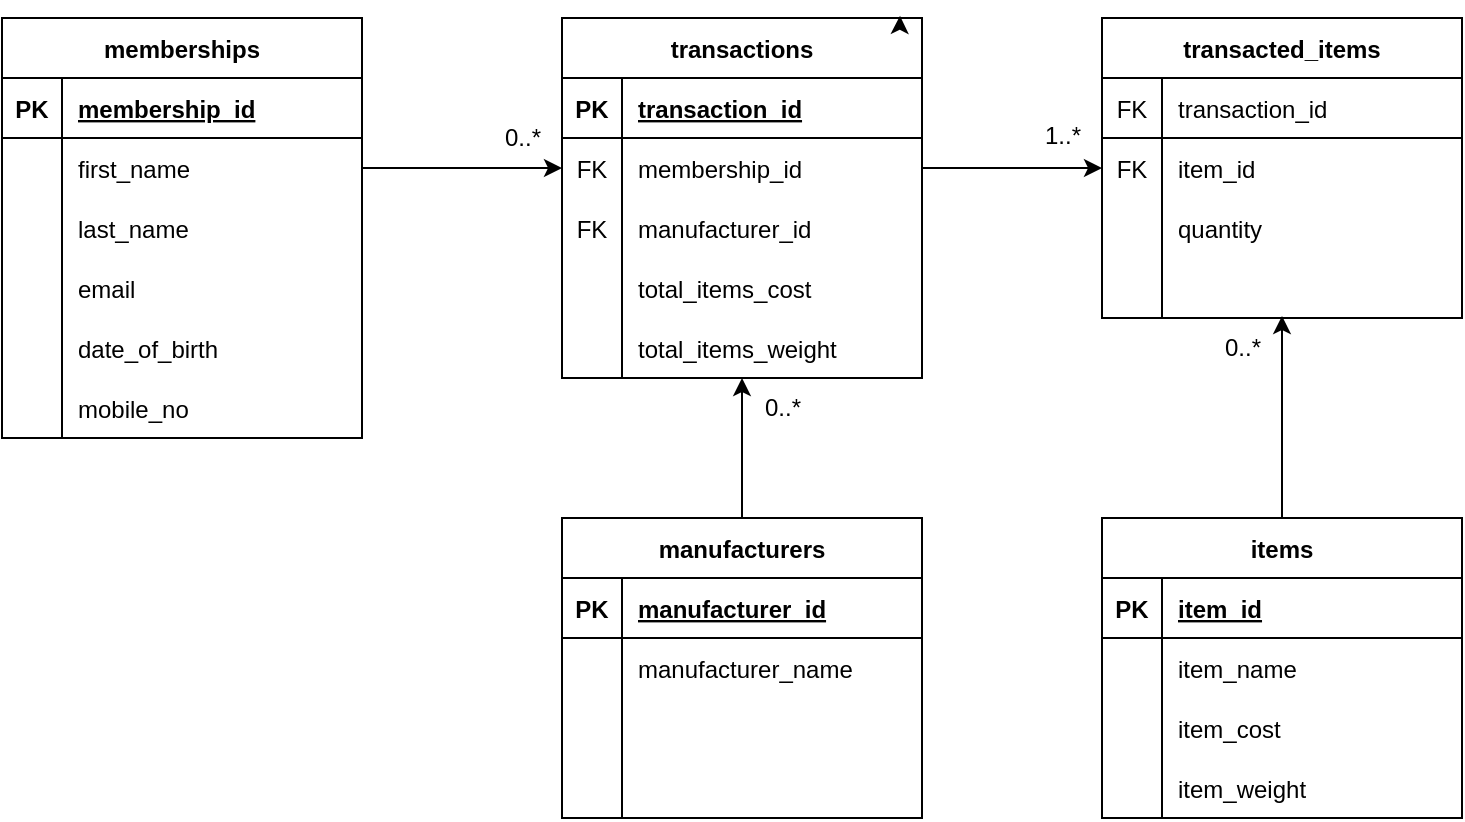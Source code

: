 <mxfile version="20.2.8" type="device"><diagram id="mwbF72R1rSEoIzwxId-m" name="Page-1"><mxGraphModel dx="946" dy="543" grid="1" gridSize="10" guides="1" tooltips="1" connect="1" arrows="1" fold="1" page="1" pageScale="1" pageWidth="827" pageHeight="1169" math="0" shadow="0"><root><mxCell id="0"/><mxCell id="1" parent="0"/><mxCell id="wWjNJEjnJiGAgFzoJUjN-5" value="memberships" style="shape=table;startSize=30;container=1;collapsible=1;childLayout=tableLayout;fixedRows=1;rowLines=0;fontStyle=1;align=center;resizeLast=1;" vertex="1" parent="1"><mxGeometry x="70" y="80" width="180" height="210" as="geometry"/></mxCell><mxCell id="wWjNJEjnJiGAgFzoJUjN-6" value="" style="shape=tableRow;horizontal=0;startSize=0;swimlaneHead=0;swimlaneBody=0;fillColor=none;collapsible=0;dropTarget=0;points=[[0,0.5],[1,0.5]];portConstraint=eastwest;top=0;left=0;right=0;bottom=1;" vertex="1" parent="wWjNJEjnJiGAgFzoJUjN-5"><mxGeometry y="30" width="180" height="30" as="geometry"/></mxCell><mxCell id="wWjNJEjnJiGAgFzoJUjN-7" value="PK" style="shape=partialRectangle;connectable=0;fillColor=none;top=0;left=0;bottom=0;right=0;fontStyle=1;overflow=hidden;" vertex="1" parent="wWjNJEjnJiGAgFzoJUjN-6"><mxGeometry width="30" height="30" as="geometry"><mxRectangle width="30" height="30" as="alternateBounds"/></mxGeometry></mxCell><mxCell id="wWjNJEjnJiGAgFzoJUjN-8" value="membership_id" style="shape=partialRectangle;connectable=0;fillColor=none;top=0;left=0;bottom=0;right=0;align=left;spacingLeft=6;fontStyle=5;overflow=hidden;" vertex="1" parent="wWjNJEjnJiGAgFzoJUjN-6"><mxGeometry x="30" width="150" height="30" as="geometry"><mxRectangle width="150" height="30" as="alternateBounds"/></mxGeometry></mxCell><mxCell id="wWjNJEjnJiGAgFzoJUjN-9" value="" style="shape=tableRow;horizontal=0;startSize=0;swimlaneHead=0;swimlaneBody=0;fillColor=none;collapsible=0;dropTarget=0;points=[[0,0.5],[1,0.5]];portConstraint=eastwest;top=0;left=0;right=0;bottom=0;" vertex="1" parent="wWjNJEjnJiGAgFzoJUjN-5"><mxGeometry y="60" width="180" height="30" as="geometry"/></mxCell><mxCell id="wWjNJEjnJiGAgFzoJUjN-10" value="" style="shape=partialRectangle;connectable=0;fillColor=none;top=0;left=0;bottom=0;right=0;editable=1;overflow=hidden;" vertex="1" parent="wWjNJEjnJiGAgFzoJUjN-9"><mxGeometry width="30" height="30" as="geometry"><mxRectangle width="30" height="30" as="alternateBounds"/></mxGeometry></mxCell><mxCell id="wWjNJEjnJiGAgFzoJUjN-11" value="first_name" style="shape=partialRectangle;connectable=0;fillColor=none;top=0;left=0;bottom=0;right=0;align=left;spacingLeft=6;overflow=hidden;" vertex="1" parent="wWjNJEjnJiGAgFzoJUjN-9"><mxGeometry x="30" width="150" height="30" as="geometry"><mxRectangle width="150" height="30" as="alternateBounds"/></mxGeometry></mxCell><mxCell id="wWjNJEjnJiGAgFzoJUjN-12" value="" style="shape=tableRow;horizontal=0;startSize=0;swimlaneHead=0;swimlaneBody=0;fillColor=none;collapsible=0;dropTarget=0;points=[[0,0.5],[1,0.5]];portConstraint=eastwest;top=0;left=0;right=0;bottom=0;" vertex="1" parent="wWjNJEjnJiGAgFzoJUjN-5"><mxGeometry y="90" width="180" height="30" as="geometry"/></mxCell><mxCell id="wWjNJEjnJiGAgFzoJUjN-13" value="" style="shape=partialRectangle;connectable=0;fillColor=none;top=0;left=0;bottom=0;right=0;editable=1;overflow=hidden;" vertex="1" parent="wWjNJEjnJiGAgFzoJUjN-12"><mxGeometry width="30" height="30" as="geometry"><mxRectangle width="30" height="30" as="alternateBounds"/></mxGeometry></mxCell><mxCell id="wWjNJEjnJiGAgFzoJUjN-14" value="last_name" style="shape=partialRectangle;connectable=0;fillColor=none;top=0;left=0;bottom=0;right=0;align=left;spacingLeft=6;overflow=hidden;" vertex="1" parent="wWjNJEjnJiGAgFzoJUjN-12"><mxGeometry x="30" width="150" height="30" as="geometry"><mxRectangle width="150" height="30" as="alternateBounds"/></mxGeometry></mxCell><mxCell id="wWjNJEjnJiGAgFzoJUjN-15" value="" style="shape=tableRow;horizontal=0;startSize=0;swimlaneHead=0;swimlaneBody=0;fillColor=none;collapsible=0;dropTarget=0;points=[[0,0.5],[1,0.5]];portConstraint=eastwest;top=0;left=0;right=0;bottom=0;" vertex="1" parent="wWjNJEjnJiGAgFzoJUjN-5"><mxGeometry y="120" width="180" height="30" as="geometry"/></mxCell><mxCell id="wWjNJEjnJiGAgFzoJUjN-16" value="" style="shape=partialRectangle;connectable=0;fillColor=none;top=0;left=0;bottom=0;right=0;editable=1;overflow=hidden;" vertex="1" parent="wWjNJEjnJiGAgFzoJUjN-15"><mxGeometry width="30" height="30" as="geometry"><mxRectangle width="30" height="30" as="alternateBounds"/></mxGeometry></mxCell><mxCell id="wWjNJEjnJiGAgFzoJUjN-17" value="email" style="shape=partialRectangle;connectable=0;fillColor=none;top=0;left=0;bottom=0;right=0;align=left;spacingLeft=6;overflow=hidden;" vertex="1" parent="wWjNJEjnJiGAgFzoJUjN-15"><mxGeometry x="30" width="150" height="30" as="geometry"><mxRectangle width="150" height="30" as="alternateBounds"/></mxGeometry></mxCell><mxCell id="wWjNJEjnJiGAgFzoJUjN-30" value="" style="shape=tableRow;horizontal=0;startSize=0;swimlaneHead=0;swimlaneBody=0;fillColor=none;collapsible=0;dropTarget=0;points=[[0,0.5],[1,0.5]];portConstraint=eastwest;top=0;left=0;right=0;bottom=0;" vertex="1" parent="wWjNJEjnJiGAgFzoJUjN-5"><mxGeometry y="150" width="180" height="30" as="geometry"/></mxCell><mxCell id="wWjNJEjnJiGAgFzoJUjN-31" value="" style="shape=partialRectangle;connectable=0;fillColor=none;top=0;left=0;bottom=0;right=0;editable=1;overflow=hidden;" vertex="1" parent="wWjNJEjnJiGAgFzoJUjN-30"><mxGeometry width="30" height="30" as="geometry"><mxRectangle width="30" height="30" as="alternateBounds"/></mxGeometry></mxCell><mxCell id="wWjNJEjnJiGAgFzoJUjN-32" value="date_of_birth" style="shape=partialRectangle;connectable=0;fillColor=none;top=0;left=0;bottom=0;right=0;align=left;spacingLeft=6;overflow=hidden;" vertex="1" parent="wWjNJEjnJiGAgFzoJUjN-30"><mxGeometry x="30" width="150" height="30" as="geometry"><mxRectangle width="150" height="30" as="alternateBounds"/></mxGeometry></mxCell><mxCell id="wWjNJEjnJiGAgFzoJUjN-33" value="" style="shape=tableRow;horizontal=0;startSize=0;swimlaneHead=0;swimlaneBody=0;fillColor=none;collapsible=0;dropTarget=0;points=[[0,0.5],[1,0.5]];portConstraint=eastwest;top=0;left=0;right=0;bottom=0;" vertex="1" parent="wWjNJEjnJiGAgFzoJUjN-5"><mxGeometry y="180" width="180" height="30" as="geometry"/></mxCell><mxCell id="wWjNJEjnJiGAgFzoJUjN-34" value="" style="shape=partialRectangle;connectable=0;fillColor=none;top=0;left=0;bottom=0;right=0;editable=1;overflow=hidden;" vertex="1" parent="wWjNJEjnJiGAgFzoJUjN-33"><mxGeometry width="30" height="30" as="geometry"><mxRectangle width="30" height="30" as="alternateBounds"/></mxGeometry></mxCell><mxCell id="wWjNJEjnJiGAgFzoJUjN-35" value="mobile_no" style="shape=partialRectangle;connectable=0;fillColor=none;top=0;left=0;bottom=0;right=0;align=left;spacingLeft=6;overflow=hidden;" vertex="1" parent="wWjNJEjnJiGAgFzoJUjN-33"><mxGeometry x="30" width="150" height="30" as="geometry"><mxRectangle width="150" height="30" as="alternateBounds"/></mxGeometry></mxCell><mxCell id="wWjNJEjnJiGAgFzoJUjN-121" style="edgeStyle=orthogonalEdgeStyle;rounded=0;orthogonalLoop=1;jettySize=auto;html=1;entryX=0.5;entryY=1;entryDx=0;entryDy=0;entryPerimeter=0;" edge="1" parent="1" source="wWjNJEjnJiGAgFzoJUjN-55" target="wWjNJEjnJiGAgFzoJUjN-98"><mxGeometry relative="1" as="geometry"/></mxCell><mxCell id="wWjNJEjnJiGAgFzoJUjN-55" value="manufacturers" style="shape=table;startSize=30;container=1;collapsible=1;childLayout=tableLayout;fixedRows=1;rowLines=0;fontStyle=1;align=center;resizeLast=1;" vertex="1" parent="1"><mxGeometry x="350" y="330" width="180" height="150" as="geometry"/></mxCell><mxCell id="wWjNJEjnJiGAgFzoJUjN-56" value="" style="shape=tableRow;horizontal=0;startSize=0;swimlaneHead=0;swimlaneBody=0;fillColor=none;collapsible=0;dropTarget=0;points=[[0,0.5],[1,0.5]];portConstraint=eastwest;top=0;left=0;right=0;bottom=1;" vertex="1" parent="wWjNJEjnJiGAgFzoJUjN-55"><mxGeometry y="30" width="180" height="30" as="geometry"/></mxCell><mxCell id="wWjNJEjnJiGAgFzoJUjN-57" value="PK" style="shape=partialRectangle;connectable=0;fillColor=none;top=0;left=0;bottom=0;right=0;fontStyle=1;overflow=hidden;" vertex="1" parent="wWjNJEjnJiGAgFzoJUjN-56"><mxGeometry width="30" height="30" as="geometry"><mxRectangle width="30" height="30" as="alternateBounds"/></mxGeometry></mxCell><mxCell id="wWjNJEjnJiGAgFzoJUjN-58" value="manufacturer_id" style="shape=partialRectangle;connectable=0;fillColor=none;top=0;left=0;bottom=0;right=0;align=left;spacingLeft=6;fontStyle=5;overflow=hidden;" vertex="1" parent="wWjNJEjnJiGAgFzoJUjN-56"><mxGeometry x="30" width="150" height="30" as="geometry"><mxRectangle width="150" height="30" as="alternateBounds"/></mxGeometry></mxCell><mxCell id="wWjNJEjnJiGAgFzoJUjN-59" value="" style="shape=tableRow;horizontal=0;startSize=0;swimlaneHead=0;swimlaneBody=0;fillColor=none;collapsible=0;dropTarget=0;points=[[0,0.5],[1,0.5]];portConstraint=eastwest;top=0;left=0;right=0;bottom=0;" vertex="1" parent="wWjNJEjnJiGAgFzoJUjN-55"><mxGeometry y="60" width="180" height="30" as="geometry"/></mxCell><mxCell id="wWjNJEjnJiGAgFzoJUjN-60" value="" style="shape=partialRectangle;connectable=0;fillColor=none;top=0;left=0;bottom=0;right=0;editable=1;overflow=hidden;" vertex="1" parent="wWjNJEjnJiGAgFzoJUjN-59"><mxGeometry width="30" height="30" as="geometry"><mxRectangle width="30" height="30" as="alternateBounds"/></mxGeometry></mxCell><mxCell id="wWjNJEjnJiGAgFzoJUjN-61" value="manufacturer_name" style="shape=partialRectangle;connectable=0;fillColor=none;top=0;left=0;bottom=0;right=0;align=left;spacingLeft=6;overflow=hidden;" vertex="1" parent="wWjNJEjnJiGAgFzoJUjN-59"><mxGeometry x="30" width="150" height="30" as="geometry"><mxRectangle width="150" height="30" as="alternateBounds"/></mxGeometry></mxCell><mxCell id="wWjNJEjnJiGAgFzoJUjN-62" value="" style="shape=tableRow;horizontal=0;startSize=0;swimlaneHead=0;swimlaneBody=0;fillColor=none;collapsible=0;dropTarget=0;points=[[0,0.5],[1,0.5]];portConstraint=eastwest;top=0;left=0;right=0;bottom=0;" vertex="1" parent="wWjNJEjnJiGAgFzoJUjN-55"><mxGeometry y="90" width="180" height="30" as="geometry"/></mxCell><mxCell id="wWjNJEjnJiGAgFzoJUjN-63" value="" style="shape=partialRectangle;connectable=0;fillColor=none;top=0;left=0;bottom=0;right=0;editable=1;overflow=hidden;" vertex="1" parent="wWjNJEjnJiGAgFzoJUjN-62"><mxGeometry width="30" height="30" as="geometry"><mxRectangle width="30" height="30" as="alternateBounds"/></mxGeometry></mxCell><mxCell id="wWjNJEjnJiGAgFzoJUjN-64" value="" style="shape=partialRectangle;connectable=0;fillColor=none;top=0;left=0;bottom=0;right=0;align=left;spacingLeft=6;overflow=hidden;" vertex="1" parent="wWjNJEjnJiGAgFzoJUjN-62"><mxGeometry x="30" width="150" height="30" as="geometry"><mxRectangle width="150" height="30" as="alternateBounds"/></mxGeometry></mxCell><mxCell id="wWjNJEjnJiGAgFzoJUjN-65" value="" style="shape=tableRow;horizontal=0;startSize=0;swimlaneHead=0;swimlaneBody=0;fillColor=none;collapsible=0;dropTarget=0;points=[[0,0.5],[1,0.5]];portConstraint=eastwest;top=0;left=0;right=0;bottom=0;" vertex="1" parent="wWjNJEjnJiGAgFzoJUjN-55"><mxGeometry y="120" width="180" height="30" as="geometry"/></mxCell><mxCell id="wWjNJEjnJiGAgFzoJUjN-66" value="" style="shape=partialRectangle;connectable=0;fillColor=none;top=0;left=0;bottom=0;right=0;editable=1;overflow=hidden;" vertex="1" parent="wWjNJEjnJiGAgFzoJUjN-65"><mxGeometry width="30" height="30" as="geometry"><mxRectangle width="30" height="30" as="alternateBounds"/></mxGeometry></mxCell><mxCell id="wWjNJEjnJiGAgFzoJUjN-67" value="" style="shape=partialRectangle;connectable=0;fillColor=none;top=0;left=0;bottom=0;right=0;align=left;spacingLeft=6;overflow=hidden;" vertex="1" parent="wWjNJEjnJiGAgFzoJUjN-65"><mxGeometry x="30" width="150" height="30" as="geometry"><mxRectangle width="150" height="30" as="alternateBounds"/></mxGeometry></mxCell><mxCell id="wWjNJEjnJiGAgFzoJUjN-127" style="edgeStyle=orthogonalEdgeStyle;rounded=0;orthogonalLoop=1;jettySize=auto;html=1;entryX=0.5;entryY=0.967;entryDx=0;entryDy=0;entryPerimeter=0;" edge="1" parent="1" source="wWjNJEjnJiGAgFzoJUjN-68" target="wWjNJEjnJiGAgFzoJUjN-112"><mxGeometry relative="1" as="geometry"/></mxCell><mxCell id="wWjNJEjnJiGAgFzoJUjN-68" value="items" style="shape=table;startSize=30;container=1;collapsible=1;childLayout=tableLayout;fixedRows=1;rowLines=0;fontStyle=1;align=center;resizeLast=1;" vertex="1" parent="1"><mxGeometry x="620" y="330" width="180" height="150" as="geometry"/></mxCell><mxCell id="wWjNJEjnJiGAgFzoJUjN-69" value="" style="shape=tableRow;horizontal=0;startSize=0;swimlaneHead=0;swimlaneBody=0;fillColor=none;collapsible=0;dropTarget=0;points=[[0,0.5],[1,0.5]];portConstraint=eastwest;top=0;left=0;right=0;bottom=1;" vertex="1" parent="wWjNJEjnJiGAgFzoJUjN-68"><mxGeometry y="30" width="180" height="30" as="geometry"/></mxCell><mxCell id="wWjNJEjnJiGAgFzoJUjN-70" value="PK" style="shape=partialRectangle;connectable=0;fillColor=none;top=0;left=0;bottom=0;right=0;fontStyle=1;overflow=hidden;" vertex="1" parent="wWjNJEjnJiGAgFzoJUjN-69"><mxGeometry width="30" height="30" as="geometry"><mxRectangle width="30" height="30" as="alternateBounds"/></mxGeometry></mxCell><mxCell id="wWjNJEjnJiGAgFzoJUjN-71" value="item_id" style="shape=partialRectangle;connectable=0;fillColor=none;top=0;left=0;bottom=0;right=0;align=left;spacingLeft=6;fontStyle=5;overflow=hidden;" vertex="1" parent="wWjNJEjnJiGAgFzoJUjN-69"><mxGeometry x="30" width="150" height="30" as="geometry"><mxRectangle width="150" height="30" as="alternateBounds"/></mxGeometry></mxCell><mxCell id="wWjNJEjnJiGAgFzoJUjN-72" value="" style="shape=tableRow;horizontal=0;startSize=0;swimlaneHead=0;swimlaneBody=0;fillColor=none;collapsible=0;dropTarget=0;points=[[0,0.5],[1,0.5]];portConstraint=eastwest;top=0;left=0;right=0;bottom=0;" vertex="1" parent="wWjNJEjnJiGAgFzoJUjN-68"><mxGeometry y="60" width="180" height="30" as="geometry"/></mxCell><mxCell id="wWjNJEjnJiGAgFzoJUjN-73" value="" style="shape=partialRectangle;connectable=0;fillColor=none;top=0;left=0;bottom=0;right=0;editable=1;overflow=hidden;" vertex="1" parent="wWjNJEjnJiGAgFzoJUjN-72"><mxGeometry width="30" height="30" as="geometry"><mxRectangle width="30" height="30" as="alternateBounds"/></mxGeometry></mxCell><mxCell id="wWjNJEjnJiGAgFzoJUjN-74" value="item_name" style="shape=partialRectangle;connectable=0;fillColor=none;top=0;left=0;bottom=0;right=0;align=left;spacingLeft=6;overflow=hidden;" vertex="1" parent="wWjNJEjnJiGAgFzoJUjN-72"><mxGeometry x="30" width="150" height="30" as="geometry"><mxRectangle width="150" height="30" as="alternateBounds"/></mxGeometry></mxCell><mxCell id="wWjNJEjnJiGAgFzoJUjN-75" value="" style="shape=tableRow;horizontal=0;startSize=0;swimlaneHead=0;swimlaneBody=0;fillColor=none;collapsible=0;dropTarget=0;points=[[0,0.5],[1,0.5]];portConstraint=eastwest;top=0;left=0;right=0;bottom=0;" vertex="1" parent="wWjNJEjnJiGAgFzoJUjN-68"><mxGeometry y="90" width="180" height="30" as="geometry"/></mxCell><mxCell id="wWjNJEjnJiGAgFzoJUjN-76" value="" style="shape=partialRectangle;connectable=0;fillColor=none;top=0;left=0;bottom=0;right=0;editable=1;overflow=hidden;" vertex="1" parent="wWjNJEjnJiGAgFzoJUjN-75"><mxGeometry width="30" height="30" as="geometry"><mxRectangle width="30" height="30" as="alternateBounds"/></mxGeometry></mxCell><mxCell id="wWjNJEjnJiGAgFzoJUjN-77" value="item_cost" style="shape=partialRectangle;connectable=0;fillColor=none;top=0;left=0;bottom=0;right=0;align=left;spacingLeft=6;overflow=hidden;" vertex="1" parent="wWjNJEjnJiGAgFzoJUjN-75"><mxGeometry x="30" width="150" height="30" as="geometry"><mxRectangle width="150" height="30" as="alternateBounds"/></mxGeometry></mxCell><mxCell id="wWjNJEjnJiGAgFzoJUjN-78" value="" style="shape=tableRow;horizontal=0;startSize=0;swimlaneHead=0;swimlaneBody=0;fillColor=none;collapsible=0;dropTarget=0;points=[[0,0.5],[1,0.5]];portConstraint=eastwest;top=0;left=0;right=0;bottom=0;" vertex="1" parent="wWjNJEjnJiGAgFzoJUjN-68"><mxGeometry y="120" width="180" height="30" as="geometry"/></mxCell><mxCell id="wWjNJEjnJiGAgFzoJUjN-79" value="" style="shape=partialRectangle;connectable=0;fillColor=none;top=0;left=0;bottom=0;right=0;editable=1;overflow=hidden;" vertex="1" parent="wWjNJEjnJiGAgFzoJUjN-78"><mxGeometry width="30" height="30" as="geometry"><mxRectangle width="30" height="30" as="alternateBounds"/></mxGeometry></mxCell><mxCell id="wWjNJEjnJiGAgFzoJUjN-80" value="item_weight" style="shape=partialRectangle;connectable=0;fillColor=none;top=0;left=0;bottom=0;right=0;align=left;spacingLeft=6;overflow=hidden;" vertex="1" parent="wWjNJEjnJiGAgFzoJUjN-78"><mxGeometry x="30" width="150" height="30" as="geometry"><mxRectangle width="150" height="30" as="alternateBounds"/></mxGeometry></mxCell><mxCell id="wWjNJEjnJiGAgFzoJUjN-81" value="transactions" style="shape=table;startSize=30;container=1;collapsible=1;childLayout=tableLayout;fixedRows=1;rowLines=0;fontStyle=1;align=center;resizeLast=1;" vertex="1" parent="1"><mxGeometry x="350" y="80" width="180" height="180" as="geometry"/></mxCell><mxCell id="wWjNJEjnJiGAgFzoJUjN-82" value="" style="shape=tableRow;horizontal=0;startSize=0;swimlaneHead=0;swimlaneBody=0;fillColor=none;collapsible=0;dropTarget=0;points=[[0,0.5],[1,0.5]];portConstraint=eastwest;top=0;left=0;right=0;bottom=1;" vertex="1" parent="wWjNJEjnJiGAgFzoJUjN-81"><mxGeometry y="30" width="180" height="30" as="geometry"/></mxCell><mxCell id="wWjNJEjnJiGAgFzoJUjN-83" value="PK" style="shape=partialRectangle;connectable=0;fillColor=none;top=0;left=0;bottom=0;right=0;fontStyle=1;overflow=hidden;" vertex="1" parent="wWjNJEjnJiGAgFzoJUjN-82"><mxGeometry width="30" height="30" as="geometry"><mxRectangle width="30" height="30" as="alternateBounds"/></mxGeometry></mxCell><mxCell id="wWjNJEjnJiGAgFzoJUjN-84" value="transaction_id" style="shape=partialRectangle;connectable=0;fillColor=none;top=0;left=0;bottom=0;right=0;align=left;spacingLeft=6;fontStyle=5;overflow=hidden;" vertex="1" parent="wWjNJEjnJiGAgFzoJUjN-82"><mxGeometry x="30" width="150" height="30" as="geometry"><mxRectangle width="150" height="30" as="alternateBounds"/></mxGeometry></mxCell><mxCell id="wWjNJEjnJiGAgFzoJUjN-85" value="" style="shape=tableRow;horizontal=0;startSize=0;swimlaneHead=0;swimlaneBody=0;fillColor=none;collapsible=0;dropTarget=0;points=[[0,0.5],[1,0.5]];portConstraint=eastwest;top=0;left=0;right=0;bottom=0;" vertex="1" parent="wWjNJEjnJiGAgFzoJUjN-81"><mxGeometry y="60" width="180" height="30" as="geometry"/></mxCell><mxCell id="wWjNJEjnJiGAgFzoJUjN-86" value="FK" style="shape=partialRectangle;connectable=0;fillColor=none;top=0;left=0;bottom=0;right=0;editable=1;overflow=hidden;" vertex="1" parent="wWjNJEjnJiGAgFzoJUjN-85"><mxGeometry width="30" height="30" as="geometry"><mxRectangle width="30" height="30" as="alternateBounds"/></mxGeometry></mxCell><mxCell id="wWjNJEjnJiGAgFzoJUjN-87" value="membership_id" style="shape=partialRectangle;connectable=0;fillColor=none;top=0;left=0;bottom=0;right=0;align=left;spacingLeft=6;overflow=hidden;" vertex="1" parent="wWjNJEjnJiGAgFzoJUjN-85"><mxGeometry x="30" width="150" height="30" as="geometry"><mxRectangle width="150" height="30" as="alternateBounds"/></mxGeometry></mxCell><mxCell id="wWjNJEjnJiGAgFzoJUjN-88" value="" style="shape=tableRow;horizontal=0;startSize=0;swimlaneHead=0;swimlaneBody=0;fillColor=none;collapsible=0;dropTarget=0;points=[[0,0.5],[1,0.5]];portConstraint=eastwest;top=0;left=0;right=0;bottom=0;" vertex="1" parent="wWjNJEjnJiGAgFzoJUjN-81"><mxGeometry y="90" width="180" height="30" as="geometry"/></mxCell><mxCell id="wWjNJEjnJiGAgFzoJUjN-89" value="FK" style="shape=partialRectangle;connectable=0;fillColor=none;top=0;left=0;bottom=0;right=0;editable=1;overflow=hidden;" vertex="1" parent="wWjNJEjnJiGAgFzoJUjN-88"><mxGeometry width="30" height="30" as="geometry"><mxRectangle width="30" height="30" as="alternateBounds"/></mxGeometry></mxCell><mxCell id="wWjNJEjnJiGAgFzoJUjN-90" value="manufacturer_id" style="shape=partialRectangle;connectable=0;fillColor=none;top=0;left=0;bottom=0;right=0;align=left;spacingLeft=6;overflow=hidden;" vertex="1" parent="wWjNJEjnJiGAgFzoJUjN-88"><mxGeometry x="30" width="150" height="30" as="geometry"><mxRectangle width="150" height="30" as="alternateBounds"/></mxGeometry></mxCell><mxCell id="wWjNJEjnJiGAgFzoJUjN-91" value="" style="shape=tableRow;horizontal=0;startSize=0;swimlaneHead=0;swimlaneBody=0;fillColor=none;collapsible=0;dropTarget=0;points=[[0,0.5],[1,0.5]];portConstraint=eastwest;top=0;left=0;right=0;bottom=0;" vertex="1" parent="wWjNJEjnJiGAgFzoJUjN-81"><mxGeometry y="120" width="180" height="30" as="geometry"/></mxCell><mxCell id="wWjNJEjnJiGAgFzoJUjN-92" value="" style="shape=partialRectangle;connectable=0;fillColor=none;top=0;left=0;bottom=0;right=0;editable=1;overflow=hidden;" vertex="1" parent="wWjNJEjnJiGAgFzoJUjN-91"><mxGeometry width="30" height="30" as="geometry"><mxRectangle width="30" height="30" as="alternateBounds"/></mxGeometry></mxCell><mxCell id="wWjNJEjnJiGAgFzoJUjN-93" value="total_items_cost" style="shape=partialRectangle;connectable=0;fillColor=none;top=0;left=0;bottom=0;right=0;align=left;spacingLeft=6;overflow=hidden;" vertex="1" parent="wWjNJEjnJiGAgFzoJUjN-91"><mxGeometry x="30" width="150" height="30" as="geometry"><mxRectangle width="150" height="30" as="alternateBounds"/></mxGeometry></mxCell><mxCell id="wWjNJEjnJiGAgFzoJUjN-98" value="" style="shape=tableRow;horizontal=0;startSize=0;swimlaneHead=0;swimlaneBody=0;fillColor=none;collapsible=0;dropTarget=0;points=[[0,0.5],[1,0.5]];portConstraint=eastwest;top=0;left=0;right=0;bottom=0;" vertex="1" parent="wWjNJEjnJiGAgFzoJUjN-81"><mxGeometry y="150" width="180" height="30" as="geometry"/></mxCell><mxCell id="wWjNJEjnJiGAgFzoJUjN-99" value="" style="shape=partialRectangle;connectable=0;fillColor=none;top=0;left=0;bottom=0;right=0;editable=1;overflow=hidden;" vertex="1" parent="wWjNJEjnJiGAgFzoJUjN-98"><mxGeometry width="30" height="30" as="geometry"><mxRectangle width="30" height="30" as="alternateBounds"/></mxGeometry></mxCell><mxCell id="wWjNJEjnJiGAgFzoJUjN-100" value="total_items_weight" style="shape=partialRectangle;connectable=0;fillColor=none;top=0;left=0;bottom=0;right=0;align=left;spacingLeft=6;overflow=hidden;" vertex="1" parent="wWjNJEjnJiGAgFzoJUjN-98"><mxGeometry x="30" width="150" height="30" as="geometry"><mxRectangle width="150" height="30" as="alternateBounds"/></mxGeometry></mxCell><mxCell id="wWjNJEjnJiGAgFzoJUjN-102" value="transacted_items" style="shape=table;startSize=30;container=1;collapsible=1;childLayout=tableLayout;fixedRows=1;rowLines=0;fontStyle=1;align=center;resizeLast=1;swimlaneLine=1;" vertex="1" parent="1"><mxGeometry x="620" y="80" width="180" height="150" as="geometry"/></mxCell><mxCell id="wWjNJEjnJiGAgFzoJUjN-103" value="" style="shape=tableRow;horizontal=0;startSize=0;swimlaneHead=0;swimlaneBody=0;fillColor=none;collapsible=0;dropTarget=0;points=[[0,0.5],[1,0.5]];portConstraint=eastwest;top=0;left=0;right=0;bottom=1;" vertex="1" parent="wWjNJEjnJiGAgFzoJUjN-102"><mxGeometry y="30" width="180" height="30" as="geometry"/></mxCell><mxCell id="wWjNJEjnJiGAgFzoJUjN-104" value="FK" style="shape=partialRectangle;connectable=0;fillColor=none;top=0;left=0;bottom=0;right=0;fontStyle=0;overflow=hidden;strokeColor=none;" vertex="1" parent="wWjNJEjnJiGAgFzoJUjN-103"><mxGeometry width="30" height="30" as="geometry"><mxRectangle width="30" height="30" as="alternateBounds"/></mxGeometry></mxCell><mxCell id="wWjNJEjnJiGAgFzoJUjN-105" value="transaction_id" style="shape=partialRectangle;connectable=0;fillColor=none;top=0;left=0;bottom=0;right=0;align=left;spacingLeft=6;fontStyle=0;overflow=hidden;strokeColor=none;" vertex="1" parent="wWjNJEjnJiGAgFzoJUjN-103"><mxGeometry x="30" width="150" height="30" as="geometry"><mxRectangle width="150" height="30" as="alternateBounds"/></mxGeometry></mxCell><mxCell id="wWjNJEjnJiGAgFzoJUjN-106" value="" style="shape=tableRow;horizontal=0;startSize=0;swimlaneHead=0;swimlaneBody=0;fillColor=none;collapsible=0;dropTarget=0;points=[[0,0.5],[1,0.5]];portConstraint=eastwest;top=0;left=0;right=0;bottom=0;" vertex="1" parent="wWjNJEjnJiGAgFzoJUjN-102"><mxGeometry y="60" width="180" height="30" as="geometry"/></mxCell><mxCell id="wWjNJEjnJiGAgFzoJUjN-107" value="FK" style="shape=partialRectangle;connectable=0;fillColor=none;top=0;left=0;bottom=0;right=0;editable=1;overflow=hidden;" vertex="1" parent="wWjNJEjnJiGAgFzoJUjN-106"><mxGeometry width="30" height="30" as="geometry"><mxRectangle width="30" height="30" as="alternateBounds"/></mxGeometry></mxCell><mxCell id="wWjNJEjnJiGAgFzoJUjN-108" value="item_id" style="shape=partialRectangle;connectable=0;fillColor=none;top=0;left=0;bottom=0;right=0;align=left;spacingLeft=6;overflow=hidden;strokeColor=default;" vertex="1" parent="wWjNJEjnJiGAgFzoJUjN-106"><mxGeometry x="30" width="150" height="30" as="geometry"><mxRectangle width="150" height="30" as="alternateBounds"/></mxGeometry></mxCell><mxCell id="wWjNJEjnJiGAgFzoJUjN-109" value="" style="shape=tableRow;horizontal=0;startSize=0;swimlaneHead=0;swimlaneBody=0;fillColor=none;collapsible=0;dropTarget=0;points=[[0,0.5],[1,0.5]];portConstraint=eastwest;top=0;left=0;right=0;bottom=0;" vertex="1" parent="wWjNJEjnJiGAgFzoJUjN-102"><mxGeometry y="90" width="180" height="30" as="geometry"/></mxCell><mxCell id="wWjNJEjnJiGAgFzoJUjN-110" value="" style="shape=partialRectangle;connectable=0;fillColor=none;top=0;left=0;bottom=0;right=0;editable=1;overflow=hidden;" vertex="1" parent="wWjNJEjnJiGAgFzoJUjN-109"><mxGeometry width="30" height="30" as="geometry"><mxRectangle width="30" height="30" as="alternateBounds"/></mxGeometry></mxCell><mxCell id="wWjNJEjnJiGAgFzoJUjN-111" value="quantity" style="shape=partialRectangle;connectable=0;fillColor=none;top=0;left=0;bottom=0;right=0;align=left;spacingLeft=6;overflow=hidden;" vertex="1" parent="wWjNJEjnJiGAgFzoJUjN-109"><mxGeometry x="30" width="150" height="30" as="geometry"><mxRectangle width="150" height="30" as="alternateBounds"/></mxGeometry></mxCell><mxCell id="wWjNJEjnJiGAgFzoJUjN-112" value="" style="shape=tableRow;horizontal=0;startSize=0;swimlaneHead=0;swimlaneBody=0;fillColor=none;collapsible=0;dropTarget=0;points=[[0,0.5],[1,0.5]];portConstraint=eastwest;top=0;left=0;right=0;bottom=0;" vertex="1" parent="wWjNJEjnJiGAgFzoJUjN-102"><mxGeometry y="120" width="180" height="30" as="geometry"/></mxCell><mxCell id="wWjNJEjnJiGAgFzoJUjN-113" value="" style="shape=partialRectangle;connectable=0;fillColor=none;top=0;left=0;bottom=0;right=0;editable=1;overflow=hidden;" vertex="1" parent="wWjNJEjnJiGAgFzoJUjN-112"><mxGeometry width="30" height="30" as="geometry"><mxRectangle width="30" height="30" as="alternateBounds"/></mxGeometry></mxCell><mxCell id="wWjNJEjnJiGAgFzoJUjN-114" value="" style="shape=partialRectangle;connectable=0;fillColor=none;top=0;left=0;bottom=0;right=0;align=left;spacingLeft=6;overflow=hidden;" vertex="1" parent="wWjNJEjnJiGAgFzoJUjN-112"><mxGeometry x="30" width="150" height="30" as="geometry"><mxRectangle width="150" height="30" as="alternateBounds"/></mxGeometry></mxCell><mxCell id="wWjNJEjnJiGAgFzoJUjN-115" style="edgeStyle=orthogonalEdgeStyle;rounded=0;orthogonalLoop=1;jettySize=auto;html=1;entryX=0;entryY=0.5;entryDx=0;entryDy=0;" edge="1" parent="1" source="wWjNJEjnJiGAgFzoJUjN-85" target="wWjNJEjnJiGAgFzoJUjN-106"><mxGeometry relative="1" as="geometry"/></mxCell><mxCell id="wWjNJEjnJiGAgFzoJUjN-118" style="edgeStyle=orthogonalEdgeStyle;rounded=0;orthogonalLoop=1;jettySize=auto;html=1;exitX=0.75;exitY=0;exitDx=0;exitDy=0;entryX=0.939;entryY=-0.006;entryDx=0;entryDy=0;entryPerimeter=0;" edge="1" parent="1" source="wWjNJEjnJiGAgFzoJUjN-81" target="wWjNJEjnJiGAgFzoJUjN-81"><mxGeometry relative="1" as="geometry"/></mxCell><mxCell id="wWjNJEjnJiGAgFzoJUjN-119" style="edgeStyle=orthogonalEdgeStyle;rounded=0;orthogonalLoop=1;jettySize=auto;html=1;entryX=0;entryY=0.5;entryDx=0;entryDy=0;" edge="1" parent="1" source="wWjNJEjnJiGAgFzoJUjN-9" target="wWjNJEjnJiGAgFzoJUjN-85"><mxGeometry relative="1" as="geometry"/></mxCell><mxCell id="wWjNJEjnJiGAgFzoJUjN-122" value="0..*" style="text;html=1;align=center;verticalAlign=middle;resizable=0;points=[];autosize=1;strokeColor=none;fillColor=none;" vertex="1" parent="1"><mxGeometry x="310" y="125" width="40" height="30" as="geometry"/></mxCell><mxCell id="wWjNJEjnJiGAgFzoJUjN-123" value="0..*" style="text;html=1;align=center;verticalAlign=middle;resizable=0;points=[];autosize=1;strokeColor=none;fillColor=none;" vertex="1" parent="1"><mxGeometry x="440" y="260" width="40" height="30" as="geometry"/></mxCell><mxCell id="wWjNJEjnJiGAgFzoJUjN-124" value="1..*" style="text;html=1;align=center;verticalAlign=middle;resizable=0;points=[];autosize=1;strokeColor=none;fillColor=none;" vertex="1" parent="1"><mxGeometry x="580" y="124" width="40" height="30" as="geometry"/></mxCell><mxCell id="wWjNJEjnJiGAgFzoJUjN-125" value="0..*" style="text;html=1;align=center;verticalAlign=middle;resizable=0;points=[];autosize=1;strokeColor=none;fillColor=none;" vertex="1" parent="1"><mxGeometry x="670" y="230" width="40" height="30" as="geometry"/></mxCell></root></mxGraphModel></diagram></mxfile>